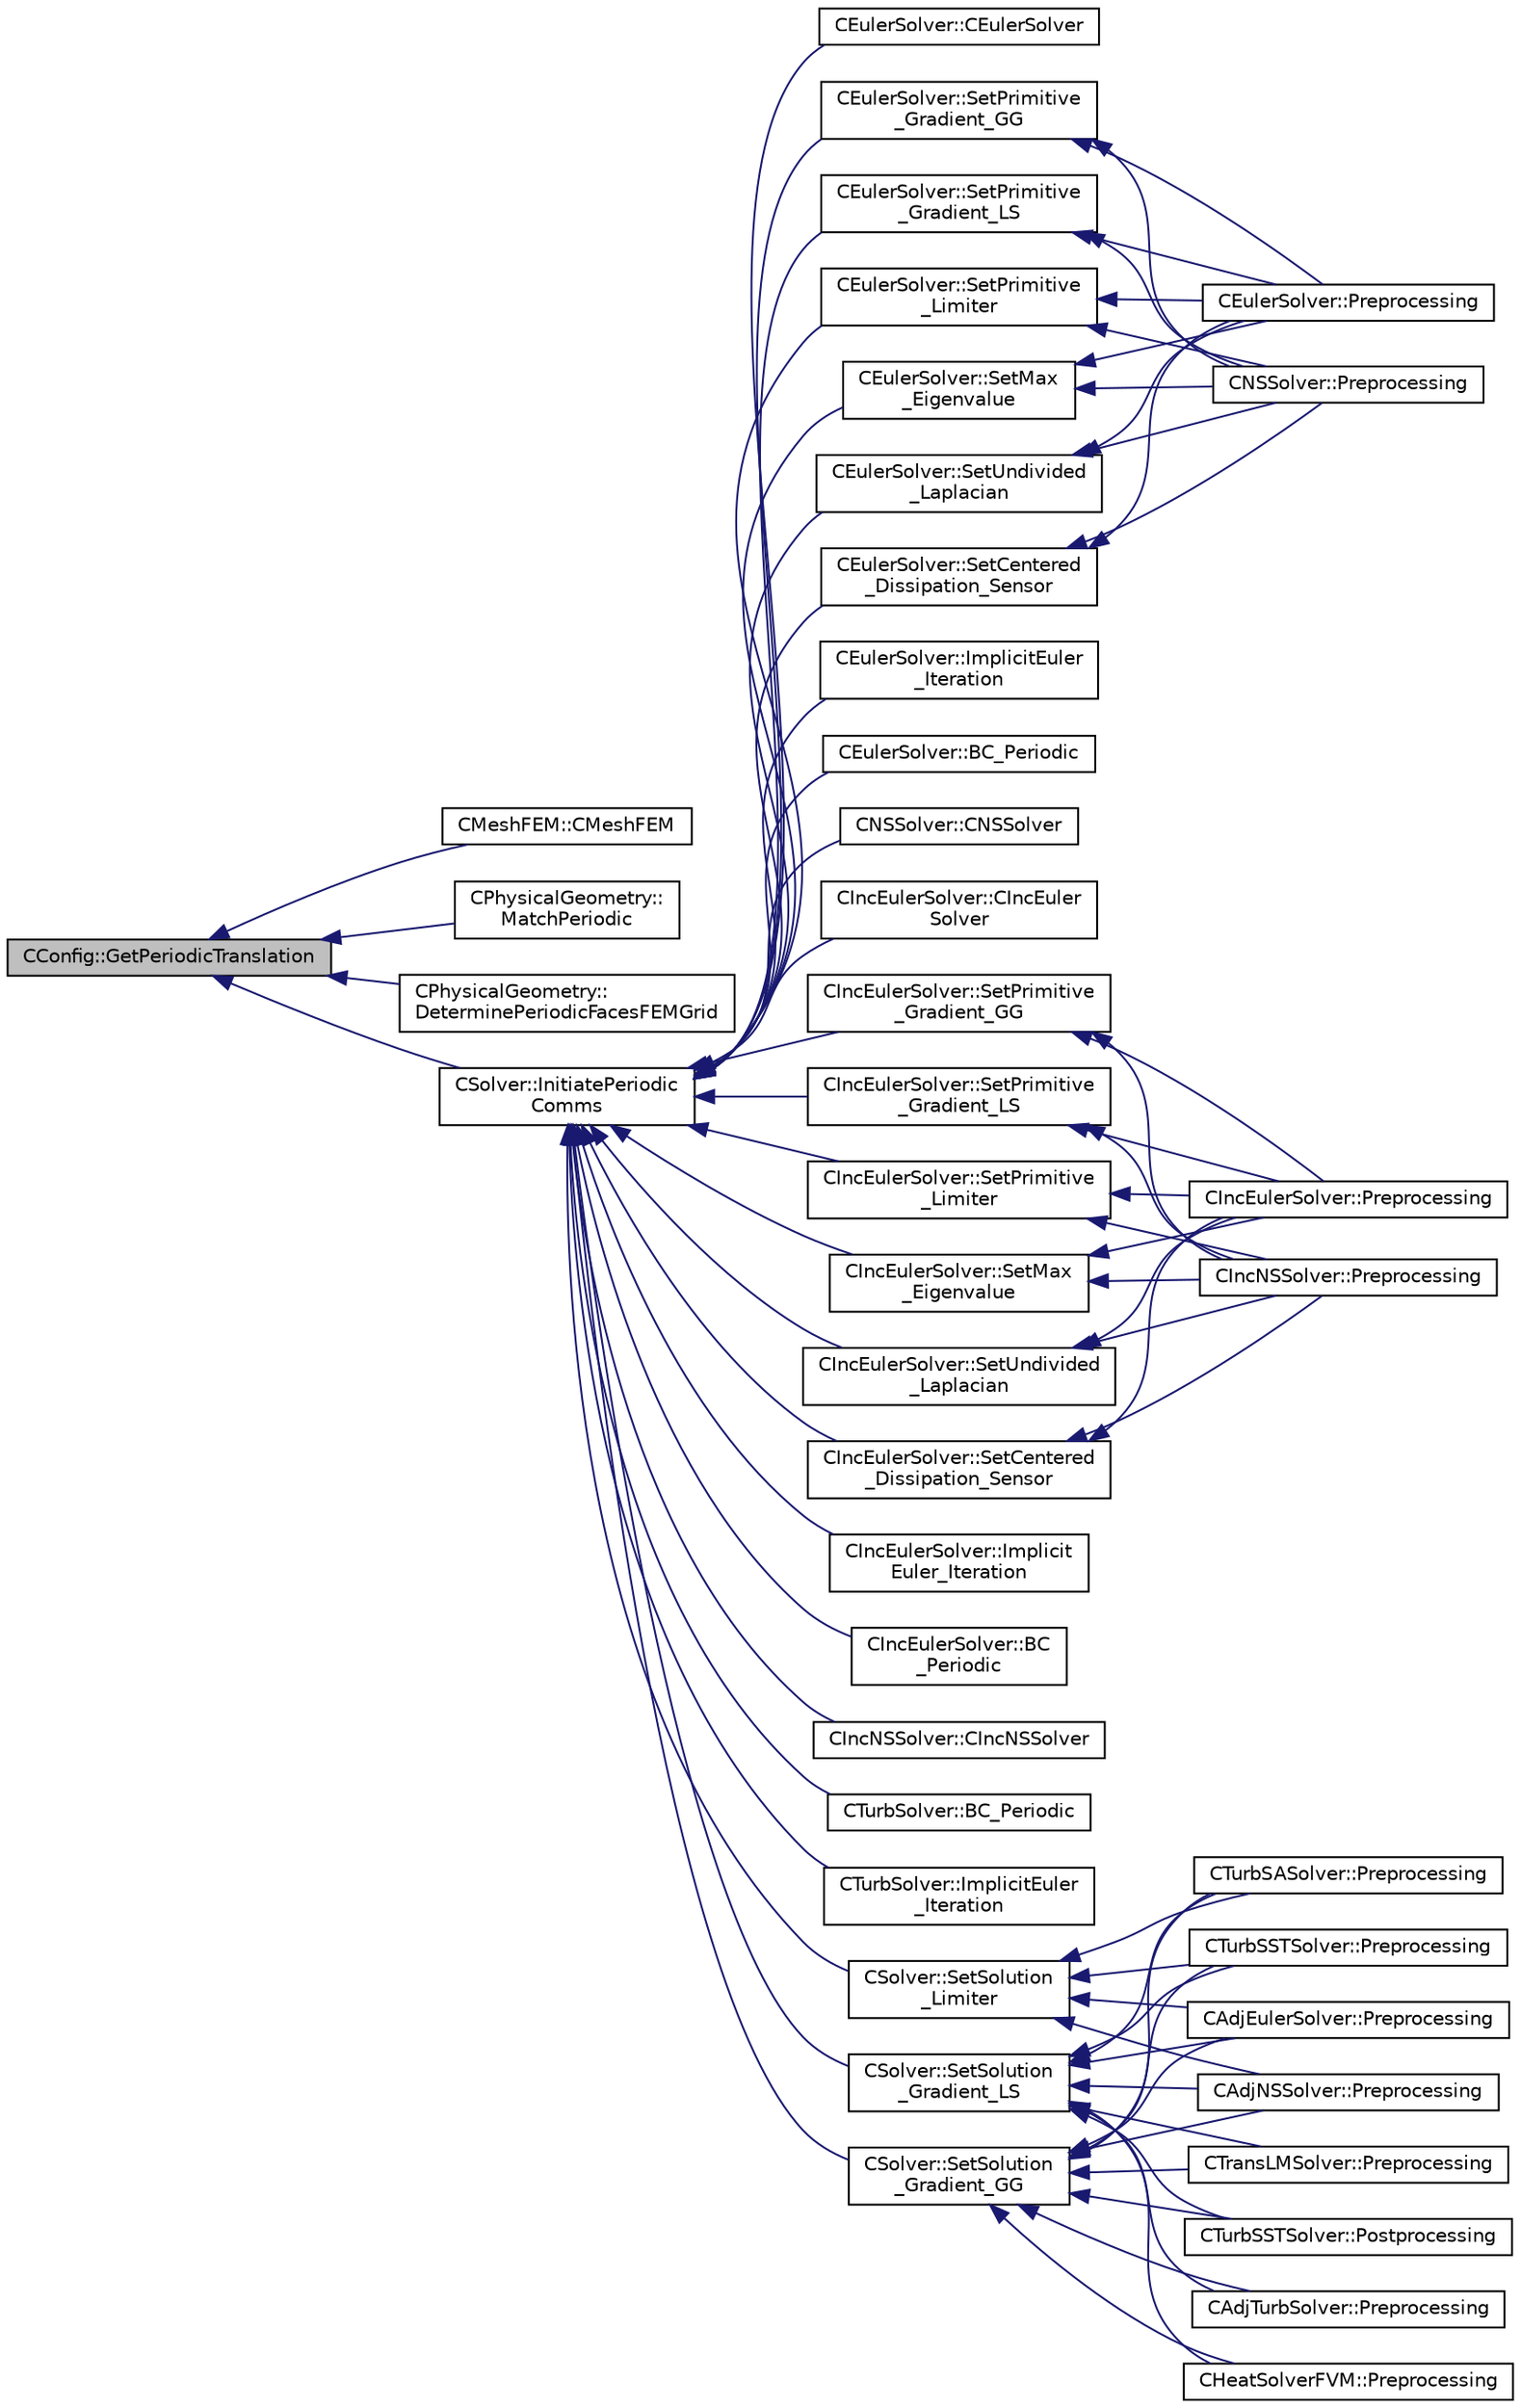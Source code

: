 digraph "CConfig::GetPeriodicTranslation"
{
  edge [fontname="Helvetica",fontsize="10",labelfontname="Helvetica",labelfontsize="10"];
  node [fontname="Helvetica",fontsize="10",shape=record];
  rankdir="LR";
  Node10195 [label="CConfig::GetPeriodicTranslation",height=0.2,width=0.4,color="black", fillcolor="grey75", style="filled", fontcolor="black"];
  Node10195 -> Node10196 [dir="back",color="midnightblue",fontsize="10",style="solid",fontname="Helvetica"];
  Node10196 [label="CMeshFEM::CMeshFEM",height=0.2,width=0.4,color="black", fillcolor="white", style="filled",URL="$class_c_mesh_f_e_m.html#ae74b12670fb49ad4d28836d9fc2aab8d",tooltip="Redistributes the grid over the ranks and creates the halo layer. "];
  Node10195 -> Node10197 [dir="back",color="midnightblue",fontsize="10",style="solid",fontname="Helvetica"];
  Node10197 [label="CPhysicalGeometry::\lMatchPeriodic",height=0.2,width=0.4,color="black", fillcolor="white", style="filled",URL="$class_c_physical_geometry.html#a1a784a17c9416b6e7c8a329816bf3339",tooltip="Mach the periodic boundary conditions. "];
  Node10195 -> Node10198 [dir="back",color="midnightblue",fontsize="10",style="solid",fontname="Helvetica"];
  Node10198 [label="CPhysicalGeometry::\lDeterminePeriodicFacesFEMGrid",height=0.2,width=0.4,color="black", fillcolor="white", style="filled",URL="$class_c_physical_geometry.html#a4b8a3bab829079fe0425b00afe2c0dab",tooltip="Determine the neighboring information for periodic faces of a FEM grid. "];
  Node10195 -> Node10199 [dir="back",color="midnightblue",fontsize="10",style="solid",fontname="Helvetica"];
  Node10199 [label="CSolver::InitiatePeriodic\lComms",height=0.2,width=0.4,color="black", fillcolor="white", style="filled",URL="$class_c_solver.html#aab8e1cac165d11ef85d9dd5588b3ea03",tooltip="Routine to load a solver quantity into the data structures for MPI periodic communication and to laun..."];
  Node10199 -> Node10200 [dir="back",color="midnightblue",fontsize="10",style="solid",fontname="Helvetica"];
  Node10200 [label="CEulerSolver::CEulerSolver",height=0.2,width=0.4,color="black", fillcolor="white", style="filled",URL="$class_c_euler_solver.html#ae1e74218b4e943111b100d7ddcbd4db9"];
  Node10199 -> Node10201 [dir="back",color="midnightblue",fontsize="10",style="solid",fontname="Helvetica"];
  Node10201 [label="CEulerSolver::SetMax\l_Eigenvalue",height=0.2,width=0.4,color="black", fillcolor="white", style="filled",URL="$class_c_euler_solver.html#a76f7fdf349ae41c6f0cf4df82b571fb1",tooltip="Compute the max eigenvalue. "];
  Node10201 -> Node10202 [dir="back",color="midnightblue",fontsize="10",style="solid",fontname="Helvetica"];
  Node10202 [label="CEulerSolver::Preprocessing",height=0.2,width=0.4,color="black", fillcolor="white", style="filled",URL="$class_c_euler_solver.html#a8b89e1bfce33284c2d8f5f00f82f3f3f",tooltip="Compute primitive variables and their gradients. "];
  Node10201 -> Node10203 [dir="back",color="midnightblue",fontsize="10",style="solid",fontname="Helvetica"];
  Node10203 [label="CNSSolver::Preprocessing",height=0.2,width=0.4,color="black", fillcolor="white", style="filled",URL="$class_c_n_s_solver.html#a028c83d18cf8520dff2f9628d8a04e4b",tooltip="Restart residual and compute gradients. "];
  Node10199 -> Node10204 [dir="back",color="midnightblue",fontsize="10",style="solid",fontname="Helvetica"];
  Node10204 [label="CEulerSolver::SetUndivided\l_Laplacian",height=0.2,width=0.4,color="black", fillcolor="white", style="filled",URL="$class_c_euler_solver.html#adc7c82a25b8be22b16b5452c1992744f",tooltip="Compute the undivided laplacian for the solution, except the energy equation. "];
  Node10204 -> Node10202 [dir="back",color="midnightblue",fontsize="10",style="solid",fontname="Helvetica"];
  Node10204 -> Node10203 [dir="back",color="midnightblue",fontsize="10",style="solid",fontname="Helvetica"];
  Node10199 -> Node10205 [dir="back",color="midnightblue",fontsize="10",style="solid",fontname="Helvetica"];
  Node10205 [label="CEulerSolver::SetCentered\l_Dissipation_Sensor",height=0.2,width=0.4,color="black", fillcolor="white", style="filled",URL="$class_c_euler_solver.html#a2f4e3619ae65c63cbda1ef2098441ab4",tooltip="Compute a pressure sensor switch. "];
  Node10205 -> Node10202 [dir="back",color="midnightblue",fontsize="10",style="solid",fontname="Helvetica"];
  Node10205 -> Node10203 [dir="back",color="midnightblue",fontsize="10",style="solid",fontname="Helvetica"];
  Node10199 -> Node10206 [dir="back",color="midnightblue",fontsize="10",style="solid",fontname="Helvetica"];
  Node10206 [label="CEulerSolver::ImplicitEuler\l_Iteration",height=0.2,width=0.4,color="black", fillcolor="white", style="filled",URL="$class_c_euler_solver.html#a4e8277fc44dc97c8d73fbe3347204372",tooltip="Update the solution using an implicit Euler scheme. "];
  Node10199 -> Node10207 [dir="back",color="midnightblue",fontsize="10",style="solid",fontname="Helvetica"];
  Node10207 [label="CEulerSolver::SetPrimitive\l_Gradient_GG",height=0.2,width=0.4,color="black", fillcolor="white", style="filled",URL="$class_c_euler_solver.html#a74fb3b502b83371fcf0728ec546e039b",tooltip="Compute the gradient of the primitive variables using Green-Gauss method, and stores the result in th..."];
  Node10207 -> Node10202 [dir="back",color="midnightblue",fontsize="10",style="solid",fontname="Helvetica"];
  Node10207 -> Node10203 [dir="back",color="midnightblue",fontsize="10",style="solid",fontname="Helvetica"];
  Node10199 -> Node10208 [dir="back",color="midnightblue",fontsize="10",style="solid",fontname="Helvetica"];
  Node10208 [label="CEulerSolver::SetPrimitive\l_Gradient_LS",height=0.2,width=0.4,color="black", fillcolor="white", style="filled",URL="$class_c_euler_solver.html#a734d5bd064215fb722477f39993155d4",tooltip="Compute the gradient of the primitive variables using a Least-Squares method, and stores the result i..."];
  Node10208 -> Node10202 [dir="back",color="midnightblue",fontsize="10",style="solid",fontname="Helvetica"];
  Node10208 -> Node10203 [dir="back",color="midnightblue",fontsize="10",style="solid",fontname="Helvetica"];
  Node10199 -> Node10209 [dir="back",color="midnightblue",fontsize="10",style="solid",fontname="Helvetica"];
  Node10209 [label="CEulerSolver::SetPrimitive\l_Limiter",height=0.2,width=0.4,color="black", fillcolor="white", style="filled",URL="$class_c_euler_solver.html#a43004a7f0fad7a6d1f435144710bf13e",tooltip="Compute the limiter of the primitive variables. "];
  Node10209 -> Node10202 [dir="back",color="midnightblue",fontsize="10",style="solid",fontname="Helvetica"];
  Node10209 -> Node10203 [dir="back",color="midnightblue",fontsize="10",style="solid",fontname="Helvetica"];
  Node10199 -> Node10210 [dir="back",color="midnightblue",fontsize="10",style="solid",fontname="Helvetica"];
  Node10210 [label="CEulerSolver::BC_Periodic",height=0.2,width=0.4,color="black", fillcolor="white", style="filled",URL="$class_c_euler_solver.html#a9bd458698ede3dffd1b4d1f974f39b03",tooltip="Impose a periodic boundary condition by summing contributions from the complete control volume..."];
  Node10199 -> Node10211 [dir="back",color="midnightblue",fontsize="10",style="solid",fontname="Helvetica"];
  Node10211 [label="CNSSolver::CNSSolver",height=0.2,width=0.4,color="black", fillcolor="white", style="filled",URL="$class_c_n_s_solver.html#a2a8ad49c42b4546696e631cf44b7788b"];
  Node10199 -> Node10212 [dir="back",color="midnightblue",fontsize="10",style="solid",fontname="Helvetica"];
  Node10212 [label="CIncEulerSolver::CIncEuler\lSolver",height=0.2,width=0.4,color="black", fillcolor="white", style="filled",URL="$class_c_inc_euler_solver.html#a91f644b8f9a00215bac5bcd31dfc06d8"];
  Node10199 -> Node10213 [dir="back",color="midnightblue",fontsize="10",style="solid",fontname="Helvetica"];
  Node10213 [label="CIncEulerSolver::SetMax\l_Eigenvalue",height=0.2,width=0.4,color="black", fillcolor="white", style="filled",URL="$class_c_inc_euler_solver.html#ab804c5648aa5dd71ea12a57997167984",tooltip="Compute the max eigenvalue. "];
  Node10213 -> Node10214 [dir="back",color="midnightblue",fontsize="10",style="solid",fontname="Helvetica"];
  Node10214 [label="CIncEulerSolver::Preprocessing",height=0.2,width=0.4,color="black", fillcolor="white", style="filled",URL="$class_c_inc_euler_solver.html#aabd902b10cc9b41b6b2c406efba0ac41",tooltip="Compute primitive variables and their gradients. "];
  Node10213 -> Node10215 [dir="back",color="midnightblue",fontsize="10",style="solid",fontname="Helvetica"];
  Node10215 [label="CIncNSSolver::Preprocessing",height=0.2,width=0.4,color="black", fillcolor="white", style="filled",URL="$class_c_inc_n_s_solver.html#ae84f6e86313acd1da80c505b4eab81e5",tooltip="Restart residual and compute gradients. "];
  Node10199 -> Node10216 [dir="back",color="midnightblue",fontsize="10",style="solid",fontname="Helvetica"];
  Node10216 [label="CIncEulerSolver::SetUndivided\l_Laplacian",height=0.2,width=0.4,color="black", fillcolor="white", style="filled",URL="$class_c_inc_euler_solver.html#a8b5d7772432b9759213892a50621c329",tooltip="Compute the undivided laplacian for the solution, except the energy equation. "];
  Node10216 -> Node10214 [dir="back",color="midnightblue",fontsize="10",style="solid",fontname="Helvetica"];
  Node10216 -> Node10215 [dir="back",color="midnightblue",fontsize="10",style="solid",fontname="Helvetica"];
  Node10199 -> Node10217 [dir="back",color="midnightblue",fontsize="10",style="solid",fontname="Helvetica"];
  Node10217 [label="CIncEulerSolver::SetCentered\l_Dissipation_Sensor",height=0.2,width=0.4,color="black", fillcolor="white", style="filled",URL="$class_c_inc_euler_solver.html#a2323a0e322236c24668be8750dbaf237",tooltip="Compute a pressure sensor switch. "];
  Node10217 -> Node10214 [dir="back",color="midnightblue",fontsize="10",style="solid",fontname="Helvetica"];
  Node10217 -> Node10215 [dir="back",color="midnightblue",fontsize="10",style="solid",fontname="Helvetica"];
  Node10199 -> Node10218 [dir="back",color="midnightblue",fontsize="10",style="solid",fontname="Helvetica"];
  Node10218 [label="CIncEulerSolver::Implicit\lEuler_Iteration",height=0.2,width=0.4,color="black", fillcolor="white", style="filled",URL="$class_c_inc_euler_solver.html#ad84dd4225bb9d158c52b26e2f30f6fa7",tooltip="Update the solution using an implicit Euler scheme. "];
  Node10199 -> Node10219 [dir="back",color="midnightblue",fontsize="10",style="solid",fontname="Helvetica"];
  Node10219 [label="CIncEulerSolver::SetPrimitive\l_Gradient_GG",height=0.2,width=0.4,color="black", fillcolor="white", style="filled",URL="$class_c_inc_euler_solver.html#a856a6db100c40b9c3df557d1dfe72c2b",tooltip="Compute the gradient of the primitive variables using Green-Gauss method, and stores the result in th..."];
  Node10219 -> Node10214 [dir="back",color="midnightblue",fontsize="10",style="solid",fontname="Helvetica"];
  Node10219 -> Node10215 [dir="back",color="midnightblue",fontsize="10",style="solid",fontname="Helvetica"];
  Node10199 -> Node10220 [dir="back",color="midnightblue",fontsize="10",style="solid",fontname="Helvetica"];
  Node10220 [label="CIncEulerSolver::SetPrimitive\l_Gradient_LS",height=0.2,width=0.4,color="black", fillcolor="white", style="filled",URL="$class_c_inc_euler_solver.html#a3e3355cbeb9d265f4073cca113b9d46e",tooltip="Compute the gradient of the primitive variables using a Least-Squares method, and stores the result i..."];
  Node10220 -> Node10214 [dir="back",color="midnightblue",fontsize="10",style="solid",fontname="Helvetica"];
  Node10220 -> Node10215 [dir="back",color="midnightblue",fontsize="10",style="solid",fontname="Helvetica"];
  Node10199 -> Node10221 [dir="back",color="midnightblue",fontsize="10",style="solid",fontname="Helvetica"];
  Node10221 [label="CIncEulerSolver::SetPrimitive\l_Limiter",height=0.2,width=0.4,color="black", fillcolor="white", style="filled",URL="$class_c_inc_euler_solver.html#a00bd56828c4e41ec3ff1e8753cb320ec",tooltip="Compute the limiter of the primitive variables. "];
  Node10221 -> Node10214 [dir="back",color="midnightblue",fontsize="10",style="solid",fontname="Helvetica"];
  Node10221 -> Node10215 [dir="back",color="midnightblue",fontsize="10",style="solid",fontname="Helvetica"];
  Node10199 -> Node10222 [dir="back",color="midnightblue",fontsize="10",style="solid",fontname="Helvetica"];
  Node10222 [label="CIncEulerSolver::BC\l_Periodic",height=0.2,width=0.4,color="black", fillcolor="white", style="filled",URL="$class_c_inc_euler_solver.html#a994af5dbe296f8a1873e416c3b2fc2a7",tooltip="Impose a periodic boundary condition by summing contributions from the complete control volume..."];
  Node10199 -> Node10223 [dir="back",color="midnightblue",fontsize="10",style="solid",fontname="Helvetica"];
  Node10223 [label="CIncNSSolver::CIncNSSolver",height=0.2,width=0.4,color="black", fillcolor="white", style="filled",URL="$class_c_inc_n_s_solver.html#a82152ac7e91fb1c5c073d98a1f08e2aa"];
  Node10199 -> Node10224 [dir="back",color="midnightblue",fontsize="10",style="solid",fontname="Helvetica"];
  Node10224 [label="CTurbSolver::BC_Periodic",height=0.2,width=0.4,color="black", fillcolor="white", style="filled",URL="$class_c_turb_solver.html#a954cfdd45dfce9df024a30b558b54b25",tooltip="Impose a periodic boundary condition by summing contributions from the complete control volume..."];
  Node10199 -> Node10225 [dir="back",color="midnightblue",fontsize="10",style="solid",fontname="Helvetica"];
  Node10225 [label="CTurbSolver::ImplicitEuler\l_Iteration",height=0.2,width=0.4,color="black", fillcolor="white", style="filled",URL="$class_c_turb_solver.html#af7a0ab68fbb2925c56863df97b3ea4ee",tooltip="Update the solution using an implicit solver. "];
  Node10199 -> Node10226 [dir="back",color="midnightblue",fontsize="10",style="solid",fontname="Helvetica"];
  Node10226 [label="CSolver::SetSolution\l_Gradient_GG",height=0.2,width=0.4,color="black", fillcolor="white", style="filled",URL="$class_c_solver.html#aac4d5e5f3ff20e7e37d55fa5e4ed3647",tooltip="Compute the Green-Gauss gradient of the solution. "];
  Node10226 -> Node10227 [dir="back",color="midnightblue",fontsize="10",style="solid",fontname="Helvetica"];
  Node10227 [label="CAdjEulerSolver::Preprocessing",height=0.2,width=0.4,color="black", fillcolor="white", style="filled",URL="$class_c_adj_euler_solver.html#a4ae0ed840dc8335fd921399625ba794f",tooltip="Initialize the residual vectors. "];
  Node10226 -> Node10228 [dir="back",color="midnightblue",fontsize="10",style="solid",fontname="Helvetica"];
  Node10228 [label="CAdjNSSolver::Preprocessing",height=0.2,width=0.4,color="black", fillcolor="white", style="filled",URL="$class_c_adj_n_s_solver.html#ac16dab76e2c1d86bc7d70ca9f41fd668",tooltip="Restart residual and compute gradients. "];
  Node10226 -> Node10229 [dir="back",color="midnightblue",fontsize="10",style="solid",fontname="Helvetica"];
  Node10229 [label="CAdjTurbSolver::Preprocessing",height=0.2,width=0.4,color="black", fillcolor="white", style="filled",URL="$class_c_adj_turb_solver.html#abde54ee8e9643c4ee460855be166a80f",tooltip="Initializate the residual vectors. "];
  Node10226 -> Node10230 [dir="back",color="midnightblue",fontsize="10",style="solid",fontname="Helvetica"];
  Node10230 [label="CHeatSolverFVM::Preprocessing",height=0.2,width=0.4,color="black", fillcolor="white", style="filled",URL="$class_c_heat_solver_f_v_m.html#a0c89f1dbe5cd5a16caaa9a08200e91fd",tooltip="Restart residual and compute gradients. "];
  Node10226 -> Node10231 [dir="back",color="midnightblue",fontsize="10",style="solid",fontname="Helvetica"];
  Node10231 [label="CTransLMSolver::Preprocessing",height=0.2,width=0.4,color="black", fillcolor="white", style="filled",URL="$class_c_trans_l_m_solver.html#ac319a1f0946ca2806dbe02c4c9bea65b",tooltip="Restart residual and compute gradients. "];
  Node10226 -> Node10232 [dir="back",color="midnightblue",fontsize="10",style="solid",fontname="Helvetica"];
  Node10232 [label="CTurbSASolver::Preprocessing",height=0.2,width=0.4,color="black", fillcolor="white", style="filled",URL="$class_c_turb_s_a_solver.html#a225518dc5f0ca6ed894add826aaa16ea",tooltip="Restart residual and compute gradients. "];
  Node10226 -> Node10233 [dir="back",color="midnightblue",fontsize="10",style="solid",fontname="Helvetica"];
  Node10233 [label="CTurbSSTSolver::Preprocessing",height=0.2,width=0.4,color="black", fillcolor="white", style="filled",URL="$class_c_turb_s_s_t_solver.html#a653cf05307f24374fda6f523ce3130bf",tooltip="Restart residual and compute gradients. "];
  Node10226 -> Node10234 [dir="back",color="midnightblue",fontsize="10",style="solid",fontname="Helvetica"];
  Node10234 [label="CTurbSSTSolver::Postprocessing",height=0.2,width=0.4,color="black", fillcolor="white", style="filled",URL="$class_c_turb_s_s_t_solver.html#aa5306eec5b89c3c229c2a4c41846eb4d",tooltip="Computes the eddy viscosity. "];
  Node10199 -> Node10235 [dir="back",color="midnightblue",fontsize="10",style="solid",fontname="Helvetica"];
  Node10235 [label="CSolver::SetSolution\l_Gradient_LS",height=0.2,width=0.4,color="black", fillcolor="white", style="filled",URL="$class_c_solver.html#ac4d9cf9609d7bdb52e7f1dc9cc8b4c1f",tooltip="Compute the Least Squares gradient of the solution. "];
  Node10235 -> Node10227 [dir="back",color="midnightblue",fontsize="10",style="solid",fontname="Helvetica"];
  Node10235 -> Node10228 [dir="back",color="midnightblue",fontsize="10",style="solid",fontname="Helvetica"];
  Node10235 -> Node10229 [dir="back",color="midnightblue",fontsize="10",style="solid",fontname="Helvetica"];
  Node10235 -> Node10230 [dir="back",color="midnightblue",fontsize="10",style="solid",fontname="Helvetica"];
  Node10235 -> Node10231 [dir="back",color="midnightblue",fontsize="10",style="solid",fontname="Helvetica"];
  Node10235 -> Node10232 [dir="back",color="midnightblue",fontsize="10",style="solid",fontname="Helvetica"];
  Node10235 -> Node10233 [dir="back",color="midnightblue",fontsize="10",style="solid",fontname="Helvetica"];
  Node10235 -> Node10234 [dir="back",color="midnightblue",fontsize="10",style="solid",fontname="Helvetica"];
  Node10199 -> Node10236 [dir="back",color="midnightblue",fontsize="10",style="solid",fontname="Helvetica"];
  Node10236 [label="CSolver::SetSolution\l_Limiter",height=0.2,width=0.4,color="black", fillcolor="white", style="filled",URL="$class_c_solver.html#a641e9c59698ab9c7c2fb91107ad70d77",tooltip="Compute slope limiter. "];
  Node10236 -> Node10227 [dir="back",color="midnightblue",fontsize="10",style="solid",fontname="Helvetica"];
  Node10236 -> Node10228 [dir="back",color="midnightblue",fontsize="10",style="solid",fontname="Helvetica"];
  Node10236 -> Node10232 [dir="back",color="midnightblue",fontsize="10",style="solid",fontname="Helvetica"];
  Node10236 -> Node10233 [dir="back",color="midnightblue",fontsize="10",style="solid",fontname="Helvetica"];
}
